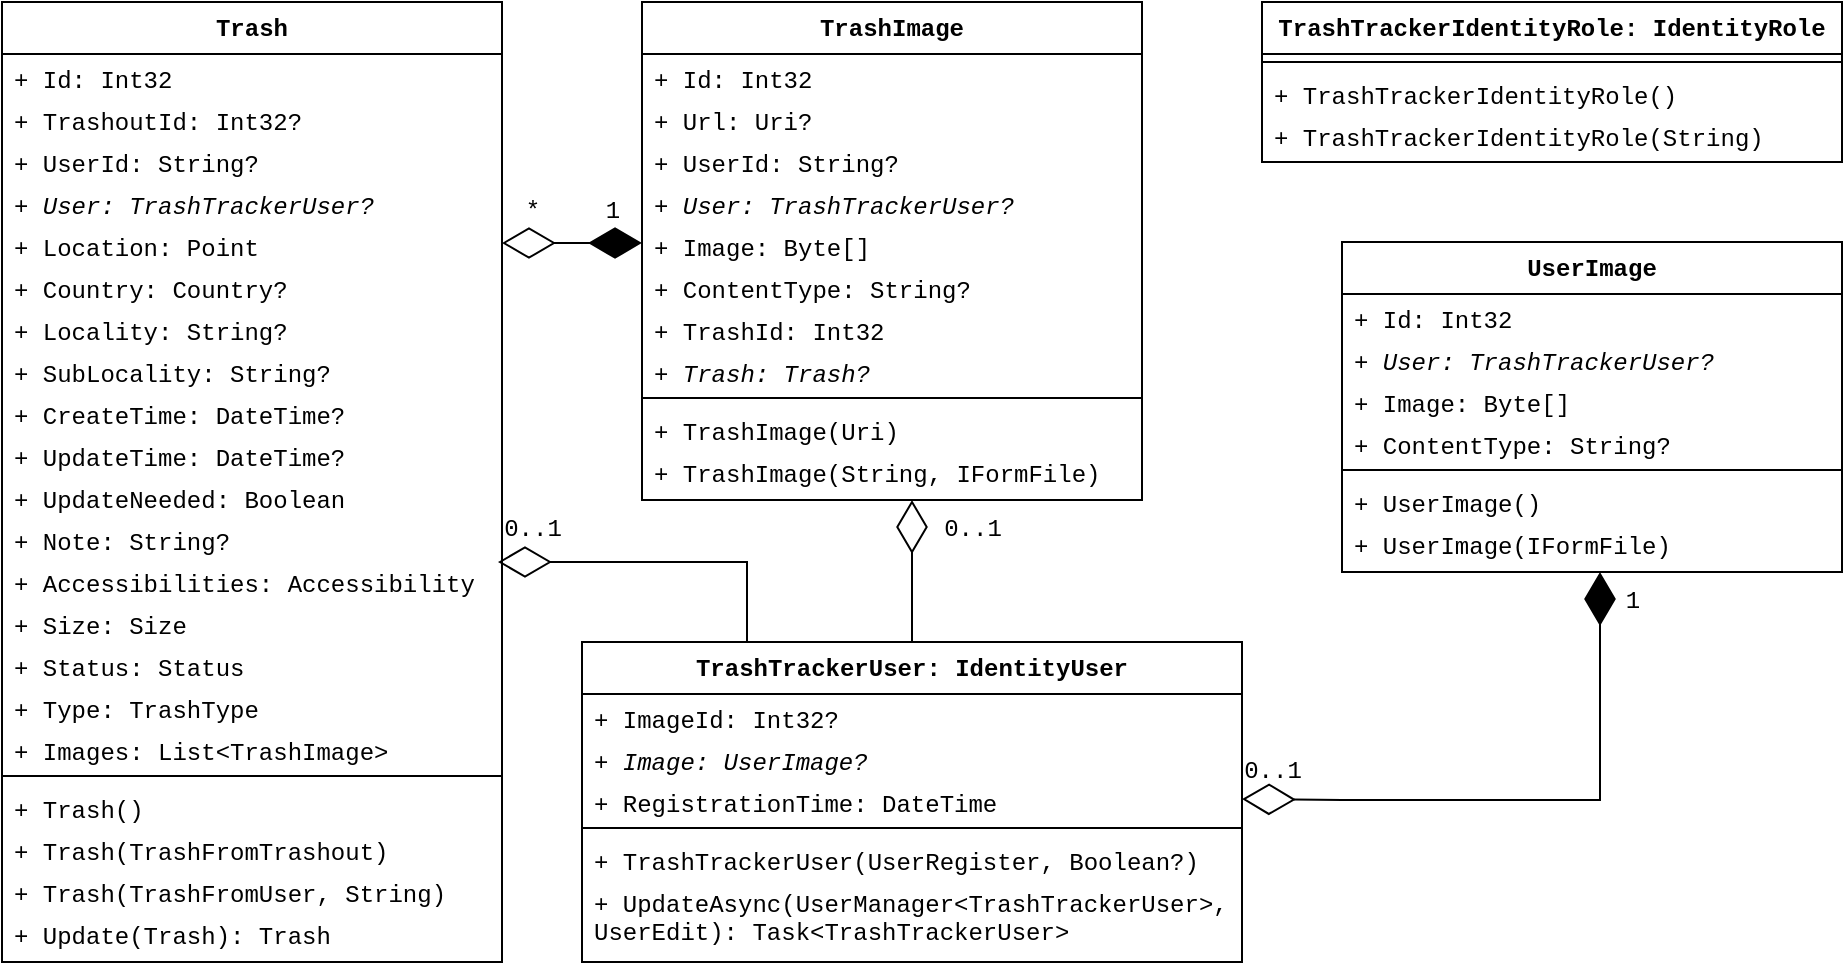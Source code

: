 <mxfile version="24.0.4" type="device">
  <diagram name="1 oldal" id="zpEHxqJ7aFmpVCDSmZnL">
    <mxGraphModel dx="1434" dy="884" grid="1" gridSize="10" guides="1" tooltips="1" connect="1" arrows="1" fold="1" page="1" pageScale="1" pageWidth="1600" pageHeight="900" math="0" shadow="0">
      <root>
        <mxCell id="0" />
        <mxCell id="1" parent="0" />
        <mxCell id="EptkZthwi0HHEVy2GmJ7-1" value="&lt;font&gt;Trash&lt;/font&gt;" style="swimlane;fontStyle=1;align=center;verticalAlign=top;childLayout=stackLayout;horizontal=1;startSize=26;horizontalStack=0;resizeParent=1;resizeParentMax=0;resizeLast=0;collapsible=1;marginBottom=0;whiteSpace=wrap;html=1;fontFamily=Courier New;fillColor=none;" vertex="1" parent="1">
          <mxGeometry x="40" y="40" width="250" height="480" as="geometry" />
        </mxCell>
        <mxCell id="EptkZthwi0HHEVy2GmJ7-2" value="+ Id: Int32" style="text;strokeColor=none;fillColor=none;align=left;verticalAlign=top;spacingLeft=4;spacingRight=4;overflow=hidden;rotatable=0;points=[[0,0.5],[1,0.5]];portConstraint=eastwest;whiteSpace=wrap;html=1;fontFamily=Courier New;" vertex="1" parent="EptkZthwi0HHEVy2GmJ7-1">
          <mxGeometry y="26" width="250" height="21" as="geometry" />
        </mxCell>
        <mxCell id="EptkZthwi0HHEVy2GmJ7-8" value="+ TrashoutId: Int32?" style="text;strokeColor=none;fillColor=none;align=left;verticalAlign=top;spacingLeft=4;spacingRight=4;overflow=hidden;rotatable=0;points=[[0,0.5],[1,0.5]];portConstraint=eastwest;whiteSpace=wrap;html=1;fontFamily=Courier New;" vertex="1" parent="EptkZthwi0HHEVy2GmJ7-1">
          <mxGeometry y="47" width="250" height="21" as="geometry" />
        </mxCell>
        <mxCell id="EptkZthwi0HHEVy2GmJ7-9" value="+ UserId: String?&lt;div&gt;&lt;br&gt;&lt;/div&gt;" style="text;strokeColor=none;fillColor=none;align=left;verticalAlign=top;spacingLeft=4;spacingRight=4;overflow=hidden;rotatable=0;points=[[0,0.5],[1,0.5]];portConstraint=eastwest;whiteSpace=wrap;html=1;fontFamily=Courier New;" vertex="1" parent="EptkZthwi0HHEVy2GmJ7-1">
          <mxGeometry y="68" width="250" height="21" as="geometry" />
        </mxCell>
        <mxCell id="EptkZthwi0HHEVy2GmJ7-10" value="+ User: TrashTrackerUser?" style="text;strokeColor=none;fillColor=none;align=left;verticalAlign=top;spacingLeft=4;spacingRight=4;overflow=hidden;rotatable=0;points=[[0,0.5],[1,0.5]];portConstraint=eastwest;whiteSpace=wrap;html=1;fontFamily=Courier New;fontStyle=2" vertex="1" parent="EptkZthwi0HHEVy2GmJ7-1">
          <mxGeometry y="89" width="250" height="21" as="geometry" />
        </mxCell>
        <mxCell id="EptkZthwi0HHEVy2GmJ7-11" value="+ Location: Point" style="text;strokeColor=none;fillColor=none;align=left;verticalAlign=top;spacingLeft=4;spacingRight=4;overflow=hidden;rotatable=0;points=[[0,0.5],[1,0.5]];portConstraint=eastwest;whiteSpace=wrap;html=1;fontFamily=Courier New;" vertex="1" parent="EptkZthwi0HHEVy2GmJ7-1">
          <mxGeometry y="110" width="250" height="21" as="geometry" />
        </mxCell>
        <mxCell id="EptkZthwi0HHEVy2GmJ7-12" value="+ Country: Country?" style="text;strokeColor=none;fillColor=none;align=left;verticalAlign=top;spacingLeft=4;spacingRight=4;overflow=hidden;rotatable=0;points=[[0,0.5],[1,0.5]];portConstraint=eastwest;whiteSpace=wrap;html=1;fontFamily=Courier New;" vertex="1" parent="EptkZthwi0HHEVy2GmJ7-1">
          <mxGeometry y="131" width="250" height="21" as="geometry" />
        </mxCell>
        <mxCell id="EptkZthwi0HHEVy2GmJ7-13" value="+ Locality: String?" style="text;strokeColor=none;fillColor=none;align=left;verticalAlign=top;spacingLeft=4;spacingRight=4;overflow=hidden;rotatable=0;points=[[0,0.5],[1,0.5]];portConstraint=eastwest;whiteSpace=wrap;html=1;fontFamily=Courier New;" vertex="1" parent="EptkZthwi0HHEVy2GmJ7-1">
          <mxGeometry y="152" width="250" height="21" as="geometry" />
        </mxCell>
        <mxCell id="EptkZthwi0HHEVy2GmJ7-14" value="+ SubLocality: String?" style="text;strokeColor=none;fillColor=none;align=left;verticalAlign=top;spacingLeft=4;spacingRight=4;overflow=hidden;rotatable=0;points=[[0,0.5],[1,0.5]];portConstraint=eastwest;whiteSpace=wrap;html=1;fontFamily=Courier New;" vertex="1" parent="EptkZthwi0HHEVy2GmJ7-1">
          <mxGeometry y="173" width="250" height="21" as="geometry" />
        </mxCell>
        <mxCell id="EptkZthwi0HHEVy2GmJ7-15" value="+ CreateTime: DateTime?" style="text;strokeColor=none;fillColor=none;align=left;verticalAlign=top;spacingLeft=4;spacingRight=4;overflow=hidden;rotatable=0;points=[[0,0.5],[1,0.5]];portConstraint=eastwest;whiteSpace=wrap;html=1;fontFamily=Courier New;" vertex="1" parent="EptkZthwi0HHEVy2GmJ7-1">
          <mxGeometry y="194" width="250" height="21" as="geometry" />
        </mxCell>
        <mxCell id="EptkZthwi0HHEVy2GmJ7-16" value="+ UpdateTime: DateTime?" style="text;strokeColor=none;fillColor=none;align=left;verticalAlign=top;spacingLeft=4;spacingRight=4;overflow=hidden;rotatable=0;points=[[0,0.5],[1,0.5]];portConstraint=eastwest;whiteSpace=wrap;html=1;fontFamily=Courier New;" vertex="1" parent="EptkZthwi0HHEVy2GmJ7-1">
          <mxGeometry y="215" width="250" height="21" as="geometry" />
        </mxCell>
        <mxCell id="EptkZthwi0HHEVy2GmJ7-17" value="+ UpdateNeeded: Boolean" style="text;strokeColor=none;fillColor=none;align=left;verticalAlign=top;spacingLeft=4;spacingRight=4;overflow=hidden;rotatable=0;points=[[0,0.5],[1,0.5]];portConstraint=eastwest;whiteSpace=wrap;html=1;fontFamily=Courier New;" vertex="1" parent="EptkZthwi0HHEVy2GmJ7-1">
          <mxGeometry y="236" width="250" height="21" as="geometry" />
        </mxCell>
        <mxCell id="EptkZthwi0HHEVy2GmJ7-18" value="+ Note: String?" style="text;strokeColor=none;fillColor=none;align=left;verticalAlign=top;spacingLeft=4;spacingRight=4;overflow=hidden;rotatable=0;points=[[0,0.5],[1,0.5]];portConstraint=eastwest;whiteSpace=wrap;html=1;fontFamily=Courier New;" vertex="1" parent="EptkZthwi0HHEVy2GmJ7-1">
          <mxGeometry y="257" width="250" height="21" as="geometry" />
        </mxCell>
        <mxCell id="EptkZthwi0HHEVy2GmJ7-19" value="+ Accessibilities: Accessibility" style="text;strokeColor=none;fillColor=none;align=left;verticalAlign=top;spacingLeft=4;spacingRight=4;overflow=hidden;rotatable=0;points=[[0,0.5],[1,0.5]];portConstraint=eastwest;whiteSpace=wrap;html=1;fontFamily=Courier New;" vertex="1" parent="EptkZthwi0HHEVy2GmJ7-1">
          <mxGeometry y="278" width="250" height="21" as="geometry" />
        </mxCell>
        <mxCell id="EptkZthwi0HHEVy2GmJ7-20" value="+ Size: Size" style="text;strokeColor=none;fillColor=none;align=left;verticalAlign=top;spacingLeft=4;spacingRight=4;overflow=hidden;rotatable=0;points=[[0,0.5],[1,0.5]];portConstraint=eastwest;whiteSpace=wrap;html=1;fontFamily=Courier New;" vertex="1" parent="EptkZthwi0HHEVy2GmJ7-1">
          <mxGeometry y="299" width="250" height="21" as="geometry" />
        </mxCell>
        <mxCell id="EptkZthwi0HHEVy2GmJ7-21" value="+ Status: Status" style="text;strokeColor=none;fillColor=none;align=left;verticalAlign=top;spacingLeft=4;spacingRight=4;overflow=hidden;rotatable=0;points=[[0,0.5],[1,0.5]];portConstraint=eastwest;whiteSpace=wrap;html=1;fontFamily=Courier New;" vertex="1" parent="EptkZthwi0HHEVy2GmJ7-1">
          <mxGeometry y="320" width="250" height="21" as="geometry" />
        </mxCell>
        <mxCell id="EptkZthwi0HHEVy2GmJ7-22" value="+ Type: TrashType" style="text;strokeColor=none;fillColor=none;align=left;verticalAlign=top;spacingLeft=4;spacingRight=4;overflow=hidden;rotatable=0;points=[[0,0.5],[1,0.5]];portConstraint=eastwest;whiteSpace=wrap;html=1;fontFamily=Courier New;" vertex="1" parent="EptkZthwi0HHEVy2GmJ7-1">
          <mxGeometry y="341" width="250" height="21" as="geometry" />
        </mxCell>
        <mxCell id="EptkZthwi0HHEVy2GmJ7-23" value="+ Images: List&amp;lt;TrashImage&amp;gt;" style="text;strokeColor=none;fillColor=none;align=left;verticalAlign=top;spacingLeft=4;spacingRight=4;overflow=hidden;rotatable=0;points=[[0,0.5],[1,0.5]];portConstraint=eastwest;whiteSpace=wrap;html=1;fontFamily=Courier New;" vertex="1" parent="EptkZthwi0HHEVy2GmJ7-1">
          <mxGeometry y="362" width="250" height="21" as="geometry" />
        </mxCell>
        <mxCell id="EptkZthwi0HHEVy2GmJ7-3" value="" style="line;strokeWidth=1;fillColor=none;align=left;verticalAlign=middle;spacingTop=-1;spacingLeft=3;spacingRight=3;rotatable=0;labelPosition=right;points=[];portConstraint=eastwest;strokeColor=inherit;" vertex="1" parent="EptkZthwi0HHEVy2GmJ7-1">
          <mxGeometry y="383" width="250" height="8" as="geometry" />
        </mxCell>
        <mxCell id="EptkZthwi0HHEVy2GmJ7-4" value="+ Trash()" style="text;strokeColor=none;fillColor=none;align=left;verticalAlign=top;spacingLeft=4;spacingRight=4;overflow=hidden;rotatable=0;points=[[0,0.5],[1,0.5]];portConstraint=eastwest;whiteSpace=wrap;html=1;fontFamily=Courier New;" vertex="1" parent="EptkZthwi0HHEVy2GmJ7-1">
          <mxGeometry y="391" width="250" height="21" as="geometry" />
        </mxCell>
        <mxCell id="EptkZthwi0HHEVy2GmJ7-5" value="+ Trash(TrashFromTrashout)" style="text;strokeColor=none;fillColor=none;align=left;verticalAlign=top;spacingLeft=4;spacingRight=4;overflow=hidden;rotatable=0;points=[[0,0.5],[1,0.5]];portConstraint=eastwest;whiteSpace=wrap;html=1;fontFamily=Courier New;" vertex="1" parent="EptkZthwi0HHEVy2GmJ7-1">
          <mxGeometry y="412" width="250" height="21" as="geometry" />
        </mxCell>
        <mxCell id="EptkZthwi0HHEVy2GmJ7-6" value="+ Trash(TrashFromUser, String)" style="text;strokeColor=none;fillColor=none;align=left;verticalAlign=top;spacingLeft=4;spacingRight=4;overflow=hidden;rotatable=0;points=[[0,0.5],[1,0.5]];portConstraint=eastwest;whiteSpace=wrap;html=1;fontFamily=Courier New;" vertex="1" parent="EptkZthwi0HHEVy2GmJ7-1">
          <mxGeometry y="433" width="250" height="21" as="geometry" />
        </mxCell>
        <mxCell id="EptkZthwi0HHEVy2GmJ7-7" value="+ Update(Trash): Trash" style="text;strokeColor=none;fillColor=none;align=left;verticalAlign=top;spacingLeft=4;spacingRight=4;overflow=hidden;rotatable=0;points=[[0,0.5],[1,0.5]];portConstraint=eastwest;whiteSpace=wrap;html=1;fontFamily=Courier New;" vertex="1" parent="EptkZthwi0HHEVy2GmJ7-1">
          <mxGeometry y="454" width="250" height="26" as="geometry" />
        </mxCell>
        <mxCell id="EptkZthwi0HHEVy2GmJ7-24" value="&lt;font&gt;TrashImage&lt;/font&gt;" style="swimlane;fontStyle=1;align=center;verticalAlign=top;childLayout=stackLayout;horizontal=1;startSize=26;horizontalStack=0;resizeParent=1;resizeParentMax=0;resizeLast=0;collapsible=1;marginBottom=0;whiteSpace=wrap;html=1;fontFamily=Courier New;fillColor=none;" vertex="1" parent="1">
          <mxGeometry x="360" y="40" width="250" height="249" as="geometry" />
        </mxCell>
        <mxCell id="EptkZthwi0HHEVy2GmJ7-25" value="+ Id: Int32" style="text;strokeColor=none;fillColor=none;align=left;verticalAlign=top;spacingLeft=4;spacingRight=4;overflow=hidden;rotatable=0;points=[[0,0.5],[1,0.5]];portConstraint=eastwest;whiteSpace=wrap;html=1;fontFamily=Courier New;" vertex="1" parent="EptkZthwi0HHEVy2GmJ7-24">
          <mxGeometry y="26" width="250" height="21" as="geometry" />
        </mxCell>
        <mxCell id="EptkZthwi0HHEVy2GmJ7-26" value="+ Url: Uri?" style="text;strokeColor=none;fillColor=none;align=left;verticalAlign=top;spacingLeft=4;spacingRight=4;overflow=hidden;rotatable=0;points=[[0,0.5],[1,0.5]];portConstraint=eastwest;whiteSpace=wrap;html=1;fontFamily=Courier New;" vertex="1" parent="EptkZthwi0HHEVy2GmJ7-24">
          <mxGeometry y="47" width="250" height="21" as="geometry" />
        </mxCell>
        <mxCell id="EptkZthwi0HHEVy2GmJ7-27" value="+ UserId: String?&lt;div&gt;&lt;br&gt;&lt;/div&gt;" style="text;strokeColor=none;fillColor=none;align=left;verticalAlign=top;spacingLeft=4;spacingRight=4;overflow=hidden;rotatable=0;points=[[0,0.5],[1,0.5]];portConstraint=eastwest;whiteSpace=wrap;html=1;fontFamily=Courier New;" vertex="1" parent="EptkZthwi0HHEVy2GmJ7-24">
          <mxGeometry y="68" width="250" height="21" as="geometry" />
        </mxCell>
        <mxCell id="EptkZthwi0HHEVy2GmJ7-28" value="+ User: TrashTrackerUser?" style="text;strokeColor=none;fillColor=none;align=left;verticalAlign=top;spacingLeft=4;spacingRight=4;overflow=hidden;rotatable=0;points=[[0,0.5],[1,0.5]];portConstraint=eastwest;whiteSpace=wrap;html=1;fontFamily=Courier New;fontStyle=2" vertex="1" parent="EptkZthwi0HHEVy2GmJ7-24">
          <mxGeometry y="89" width="250" height="21" as="geometry" />
        </mxCell>
        <mxCell id="EptkZthwi0HHEVy2GmJ7-29" value="+ Image: Byte[]" style="text;strokeColor=none;fillColor=none;align=left;verticalAlign=top;spacingLeft=4;spacingRight=4;overflow=hidden;rotatable=0;points=[[0,0.5],[1,0.5]];portConstraint=eastwest;whiteSpace=wrap;html=1;fontFamily=Courier New;" vertex="1" parent="EptkZthwi0HHEVy2GmJ7-24">
          <mxGeometry y="110" width="250" height="21" as="geometry" />
        </mxCell>
        <mxCell id="EptkZthwi0HHEVy2GmJ7-30" value="+ ContentType: String?" style="text;strokeColor=none;fillColor=none;align=left;verticalAlign=top;spacingLeft=4;spacingRight=4;overflow=hidden;rotatable=0;points=[[0,0.5],[1,0.5]];portConstraint=eastwest;whiteSpace=wrap;html=1;fontFamily=Courier New;" vertex="1" parent="EptkZthwi0HHEVy2GmJ7-24">
          <mxGeometry y="131" width="250" height="21" as="geometry" />
        </mxCell>
        <mxCell id="EptkZthwi0HHEVy2GmJ7-31" value="+ TrashId: Int32" style="text;strokeColor=none;fillColor=none;align=left;verticalAlign=top;spacingLeft=4;spacingRight=4;overflow=hidden;rotatable=0;points=[[0,0.5],[1,0.5]];portConstraint=eastwest;whiteSpace=wrap;html=1;fontFamily=Courier New;" vertex="1" parent="EptkZthwi0HHEVy2GmJ7-24">
          <mxGeometry y="152" width="250" height="21" as="geometry" />
        </mxCell>
        <mxCell id="EptkZthwi0HHEVy2GmJ7-32" value="+ Trash: Trash?" style="text;strokeColor=none;fillColor=none;align=left;verticalAlign=top;spacingLeft=4;spacingRight=4;overflow=hidden;rotatable=0;points=[[0,0.5],[1,0.5]];portConstraint=eastwest;whiteSpace=wrap;html=1;fontFamily=Courier New;fontStyle=2" vertex="1" parent="EptkZthwi0HHEVy2GmJ7-24">
          <mxGeometry y="173" width="250" height="21" as="geometry" />
        </mxCell>
        <mxCell id="EptkZthwi0HHEVy2GmJ7-42" value="" style="line;strokeWidth=1;fillColor=none;align=left;verticalAlign=middle;spacingTop=-1;spacingLeft=3;spacingRight=3;rotatable=0;labelPosition=right;points=[];portConstraint=eastwest;strokeColor=inherit;" vertex="1" parent="EptkZthwi0HHEVy2GmJ7-24">
          <mxGeometry y="194" width="250" height="8" as="geometry" />
        </mxCell>
        <mxCell id="EptkZthwi0HHEVy2GmJ7-44" value="+ TrashImage(Uri)" style="text;strokeColor=none;fillColor=none;align=left;verticalAlign=top;spacingLeft=4;spacingRight=4;overflow=hidden;rotatable=0;points=[[0,0.5],[1,0.5]];portConstraint=eastwest;whiteSpace=wrap;html=1;fontFamily=Courier New;" vertex="1" parent="EptkZthwi0HHEVy2GmJ7-24">
          <mxGeometry y="202" width="250" height="21" as="geometry" />
        </mxCell>
        <mxCell id="EptkZthwi0HHEVy2GmJ7-46" value="+ TrashImage(String, IFormFile)" style="text;strokeColor=none;fillColor=none;align=left;verticalAlign=top;spacingLeft=4;spacingRight=4;overflow=hidden;rotatable=0;points=[[0,0.5],[1,0.5]];portConstraint=eastwest;whiteSpace=wrap;html=1;fontFamily=Courier New;" vertex="1" parent="EptkZthwi0HHEVy2GmJ7-24">
          <mxGeometry y="223" width="250" height="26" as="geometry" />
        </mxCell>
        <mxCell id="EptkZthwi0HHEVy2GmJ7-95" style="edgeStyle=orthogonalEdgeStyle;rounded=0;orthogonalLoop=1;jettySize=auto;html=1;exitX=0.5;exitY=0;exitDx=0;exitDy=0;strokeColor=default;align=center;verticalAlign=middle;fontFamily=Helvetica;fontSize=11;fontColor=default;labelBackgroundColor=default;startSize=12;endArrow=diamondThin;endFill=0;endSize=24;" edge="1" parent="1" source="EptkZthwi0HHEVy2GmJ7-47" target="EptkZthwi0HHEVy2GmJ7-24">
          <mxGeometry relative="1" as="geometry">
            <Array as="points">
              <mxPoint x="495" y="330" />
              <mxPoint x="495" y="330" />
            </Array>
          </mxGeometry>
        </mxCell>
        <mxCell id="EptkZthwi0HHEVy2GmJ7-47" value="&lt;font&gt;TrashTrackerUser: IdentityUser&lt;/font&gt;" style="swimlane;fontStyle=1;align=center;verticalAlign=top;childLayout=stackLayout;horizontal=1;startSize=26;horizontalStack=0;resizeParent=1;resizeParentMax=0;resizeLast=0;collapsible=1;marginBottom=0;whiteSpace=wrap;html=1;fontFamily=Courier New;fillColor=none;" vertex="1" parent="1">
          <mxGeometry x="330" y="360" width="330" height="160" as="geometry" />
        </mxCell>
        <mxCell id="EptkZthwi0HHEVy2GmJ7-48" value="+ ImageId: Int32?" style="text;strokeColor=none;fillColor=none;align=left;verticalAlign=top;spacingLeft=4;spacingRight=4;overflow=hidden;rotatable=0;points=[[0,0.5],[1,0.5]];portConstraint=eastwest;whiteSpace=wrap;html=1;fontFamily=Courier New;" vertex="1" parent="EptkZthwi0HHEVy2GmJ7-47">
          <mxGeometry y="26" width="330" height="21" as="geometry" />
        </mxCell>
        <mxCell id="EptkZthwi0HHEVy2GmJ7-50" value="&lt;i&gt;+ Image: UserImage?&lt;/i&gt;" style="text;strokeColor=none;fillColor=none;align=left;verticalAlign=top;spacingLeft=4;spacingRight=4;overflow=hidden;rotatable=0;points=[[0,0.5],[1,0.5]];portConstraint=eastwest;whiteSpace=wrap;html=1;fontFamily=Courier New;" vertex="1" parent="EptkZthwi0HHEVy2GmJ7-47">
          <mxGeometry y="47" width="330" height="21" as="geometry" />
        </mxCell>
        <mxCell id="EptkZthwi0HHEVy2GmJ7-52" value="+ RegistrationTime: DateTime" style="text;strokeColor=none;fillColor=none;align=left;verticalAlign=top;spacingLeft=4;spacingRight=4;overflow=hidden;rotatable=0;points=[[0,0.5],[1,0.5]];portConstraint=eastwest;whiteSpace=wrap;html=1;fontFamily=Courier New;" vertex="1" parent="EptkZthwi0HHEVy2GmJ7-47">
          <mxGeometry y="68" width="330" height="21" as="geometry" />
        </mxCell>
        <mxCell id="EptkZthwi0HHEVy2GmJ7-65" value="" style="line;strokeWidth=1;fillColor=none;align=left;verticalAlign=middle;spacingTop=-1;spacingLeft=3;spacingRight=3;rotatable=0;labelPosition=right;points=[];portConstraint=eastwest;strokeColor=inherit;" vertex="1" parent="EptkZthwi0HHEVy2GmJ7-47">
          <mxGeometry y="89" width="330" height="8" as="geometry" />
        </mxCell>
        <mxCell id="EptkZthwi0HHEVy2GmJ7-67" value="+ TrashTrackerUser(UserRegister, Boolean?)" style="text;strokeColor=none;fillColor=none;align=left;verticalAlign=top;spacingLeft=4;spacingRight=4;overflow=hidden;rotatable=0;points=[[0,0.5],[1,0.5]];portConstraint=eastwest;whiteSpace=wrap;html=1;fontFamily=Courier New;" vertex="1" parent="EptkZthwi0HHEVy2GmJ7-47">
          <mxGeometry y="97" width="330" height="21" as="geometry" />
        </mxCell>
        <mxCell id="EptkZthwi0HHEVy2GmJ7-69" value="+ UpdateAsync(UserManager&amp;lt;TrashTrackerUser&amp;gt;, UserEdit): Task&amp;lt;TrashTrackerUser&amp;gt;" style="text;strokeColor=none;fillColor=none;align=left;verticalAlign=top;spacingLeft=4;spacingRight=4;overflow=hidden;rotatable=0;points=[[0,0.5],[1,0.5]];portConstraint=eastwest;whiteSpace=wrap;html=1;fontFamily=Courier New;" vertex="1" parent="EptkZthwi0HHEVy2GmJ7-47">
          <mxGeometry y="118" width="330" height="42" as="geometry" />
        </mxCell>
        <mxCell id="EptkZthwi0HHEVy2GmJ7-70" value="&lt;font&gt;UserImage&lt;/font&gt;" style="swimlane;fontStyle=1;align=center;verticalAlign=top;childLayout=stackLayout;horizontal=1;startSize=26;horizontalStack=0;resizeParent=1;resizeParentMax=0;resizeLast=0;collapsible=1;marginBottom=0;whiteSpace=wrap;html=1;fontFamily=Courier New;fillColor=none;" vertex="1" parent="1">
          <mxGeometry x="710" y="160" width="250" height="165" as="geometry" />
        </mxCell>
        <mxCell id="EptkZthwi0HHEVy2GmJ7-71" value="+ Id: Int32" style="text;strokeColor=none;fillColor=none;align=left;verticalAlign=top;spacingLeft=4;spacingRight=4;overflow=hidden;rotatable=0;points=[[0,0.5],[1,0.5]];portConstraint=eastwest;whiteSpace=wrap;html=1;fontFamily=Courier New;" vertex="1" parent="EptkZthwi0HHEVy2GmJ7-70">
          <mxGeometry y="26" width="250" height="21" as="geometry" />
        </mxCell>
        <mxCell id="EptkZthwi0HHEVy2GmJ7-74" value="+ User: TrashTrackerUser?" style="text;strokeColor=none;fillColor=none;align=left;verticalAlign=top;spacingLeft=4;spacingRight=4;overflow=hidden;rotatable=0;points=[[0,0.5],[1,0.5]];portConstraint=eastwest;whiteSpace=wrap;html=1;fontFamily=Courier New;fontStyle=2" vertex="1" parent="EptkZthwi0HHEVy2GmJ7-70">
          <mxGeometry y="47" width="250" height="21" as="geometry" />
        </mxCell>
        <mxCell id="EptkZthwi0HHEVy2GmJ7-75" value="+ Image: Byte[]" style="text;strokeColor=none;fillColor=none;align=left;verticalAlign=top;spacingLeft=4;spacingRight=4;overflow=hidden;rotatable=0;points=[[0,0.5],[1,0.5]];portConstraint=eastwest;whiteSpace=wrap;html=1;fontFamily=Courier New;" vertex="1" parent="EptkZthwi0HHEVy2GmJ7-70">
          <mxGeometry y="68" width="250" height="21" as="geometry" />
        </mxCell>
        <mxCell id="EptkZthwi0HHEVy2GmJ7-76" value="+ ContentType: String?" style="text;strokeColor=none;fillColor=none;align=left;verticalAlign=top;spacingLeft=4;spacingRight=4;overflow=hidden;rotatable=0;points=[[0,0.5],[1,0.5]];portConstraint=eastwest;whiteSpace=wrap;html=1;fontFamily=Courier New;" vertex="1" parent="EptkZthwi0HHEVy2GmJ7-70">
          <mxGeometry y="89" width="250" height="21" as="geometry" />
        </mxCell>
        <mxCell id="EptkZthwi0HHEVy2GmJ7-79" value="" style="line;strokeWidth=1;fillColor=none;align=left;verticalAlign=middle;spacingTop=-1;spacingLeft=3;spacingRight=3;rotatable=0;labelPosition=right;points=[];portConstraint=eastwest;strokeColor=inherit;" vertex="1" parent="EptkZthwi0HHEVy2GmJ7-70">
          <mxGeometry y="110" width="250" height="8" as="geometry" />
        </mxCell>
        <mxCell id="EptkZthwi0HHEVy2GmJ7-80" value="+&amp;nbsp;&lt;span style=&quot;text-align: center;&quot;&gt;UserImage&lt;/span&gt;()" style="text;strokeColor=none;fillColor=none;align=left;verticalAlign=top;spacingLeft=4;spacingRight=4;overflow=hidden;rotatable=0;points=[[0,0.5],[1,0.5]];portConstraint=eastwest;whiteSpace=wrap;html=1;fontFamily=Courier New;" vertex="1" parent="EptkZthwi0HHEVy2GmJ7-70">
          <mxGeometry y="118" width="250" height="21" as="geometry" />
        </mxCell>
        <mxCell id="EptkZthwi0HHEVy2GmJ7-81" value="+&amp;nbsp;&lt;span style=&quot;text-align: center;&quot;&gt;UserImage&lt;/span&gt;(IFormFile)" style="text;strokeColor=none;fillColor=none;align=left;verticalAlign=top;spacingLeft=4;spacingRight=4;overflow=hidden;rotatable=0;points=[[0,0.5],[1,0.5]];portConstraint=eastwest;whiteSpace=wrap;html=1;fontFamily=Courier New;" vertex="1" parent="EptkZthwi0HHEVy2GmJ7-70">
          <mxGeometry y="139" width="250" height="26" as="geometry" />
        </mxCell>
        <mxCell id="EptkZthwi0HHEVy2GmJ7-82" value="&lt;font&gt;TrashTrackerIdentityRole:&amp;nbsp;&lt;/font&gt;IdentityRole" style="swimlane;fontStyle=1;align=center;verticalAlign=top;childLayout=stackLayout;horizontal=1;startSize=26;horizontalStack=0;resizeParent=1;resizeParentMax=0;resizeLast=0;collapsible=1;marginBottom=0;whiteSpace=wrap;html=1;fontFamily=Courier New;fillColor=none;" vertex="1" parent="1">
          <mxGeometry x="670" y="40" width="290" height="80" as="geometry" />
        </mxCell>
        <mxCell id="EptkZthwi0HHEVy2GmJ7-86" value="" style="line;strokeWidth=1;fillColor=none;align=left;verticalAlign=middle;spacingTop=-1;spacingLeft=3;spacingRight=3;rotatable=0;labelPosition=right;points=[];portConstraint=eastwest;strokeColor=inherit;" vertex="1" parent="EptkZthwi0HHEVy2GmJ7-82">
          <mxGeometry y="26" width="290" height="8" as="geometry" />
        </mxCell>
        <mxCell id="EptkZthwi0HHEVy2GmJ7-87" value="+ TrashTrackerIdentityRole()" style="text;strokeColor=none;fillColor=none;align=left;verticalAlign=top;spacingLeft=4;spacingRight=4;overflow=hidden;rotatable=0;points=[[0,0.5],[1,0.5]];portConstraint=eastwest;whiteSpace=wrap;html=1;fontFamily=Courier New;" vertex="1" parent="EptkZthwi0HHEVy2GmJ7-82">
          <mxGeometry y="34" width="290" height="21" as="geometry" />
        </mxCell>
        <mxCell id="EptkZthwi0HHEVy2GmJ7-88" value="+ TrashTrackerIdentityRole(String)" style="text;strokeColor=none;fillColor=none;align=left;verticalAlign=top;spacingLeft=4;spacingRight=4;overflow=hidden;rotatable=0;points=[[0,0.5],[1,0.5]];portConstraint=eastwest;whiteSpace=wrap;html=1;fontFamily=Courier New;" vertex="1" parent="EptkZthwi0HHEVy2GmJ7-82">
          <mxGeometry y="55" width="290" height="25" as="geometry" />
        </mxCell>
        <mxCell id="EptkZthwi0HHEVy2GmJ7-90" style="edgeStyle=orthogonalEdgeStyle;rounded=0;orthogonalLoop=1;jettySize=auto;html=1;exitX=0;exitY=0.5;exitDx=0;exitDy=0;entryX=1;entryY=0.5;entryDx=0;entryDy=0;endArrow=diamondThin;endFill=0;startSize=24;endSize=24;startArrow=diamondThin;startFill=1;" edge="1" parent="1" source="EptkZthwi0HHEVy2GmJ7-29" target="EptkZthwi0HHEVy2GmJ7-11">
          <mxGeometry relative="1" as="geometry" />
        </mxCell>
        <mxCell id="EptkZthwi0HHEVy2GmJ7-92" value="*" style="text;html=1;align=center;verticalAlign=middle;resizable=0;points=[];autosize=1;strokeColor=none;fillColor=none;fontFamily=Courier New;" vertex="1" parent="1">
          <mxGeometry x="290" y="130" width="30" height="30" as="geometry" />
        </mxCell>
        <mxCell id="EptkZthwi0HHEVy2GmJ7-93" style="edgeStyle=orthogonalEdgeStyle;rounded=0;orthogonalLoop=1;jettySize=auto;html=1;exitX=0.25;exitY=0;exitDx=0;exitDy=0;entryX=0.992;entryY=0.095;entryDx=0;entryDy=0;entryPerimeter=0;strokeColor=default;align=center;verticalAlign=middle;fontFamily=Helvetica;fontSize=11;fontColor=default;labelBackgroundColor=default;startSize=12;endArrow=diamondThin;endFill=0;endSize=24;" edge="1" parent="1" source="EptkZthwi0HHEVy2GmJ7-47" target="EptkZthwi0HHEVy2GmJ7-19">
          <mxGeometry relative="1" as="geometry" />
        </mxCell>
        <mxCell id="EptkZthwi0HHEVy2GmJ7-94" value="0..1" style="text;html=1;align=center;verticalAlign=middle;resizable=0;points=[];autosize=1;strokeColor=none;fillColor=none;fontFamily=Courier New;" vertex="1" parent="1">
          <mxGeometry x="280" y="289" width="50" height="30" as="geometry" />
        </mxCell>
        <mxCell id="EptkZthwi0HHEVy2GmJ7-96" value="0..1" style="text;html=1;align=center;verticalAlign=middle;resizable=0;points=[];autosize=1;strokeColor=none;fillColor=none;fontFamily=Courier New;" vertex="1" parent="1">
          <mxGeometry x="500" y="289" width="50" height="30" as="geometry" />
        </mxCell>
        <mxCell id="EptkZthwi0HHEVy2GmJ7-97" style="edgeStyle=orthogonalEdgeStyle;rounded=0;orthogonalLoop=1;jettySize=auto;html=1;entryX=1;entryY=0.5;entryDx=0;entryDy=0;strokeColor=default;align=center;verticalAlign=middle;fontFamily=Helvetica;fontSize=11;fontColor=default;labelBackgroundColor=default;startSize=24;endArrow=diamondThin;endFill=0;endSize=24;startArrow=diamondThin;startFill=1;exitX=0.516;exitY=1;exitDx=0;exitDy=0;exitPerimeter=0;" edge="1" parent="1" source="EptkZthwi0HHEVy2GmJ7-81" target="EptkZthwi0HHEVy2GmJ7-52">
          <mxGeometry relative="1" as="geometry">
            <mxPoint x="710" y="439" as="sourcePoint" />
            <Array as="points">
              <mxPoint x="839" y="439" />
              <mxPoint x="710" y="439" />
            </Array>
          </mxGeometry>
        </mxCell>
        <mxCell id="EptkZthwi0HHEVy2GmJ7-98" value="1" style="text;html=1;align=center;verticalAlign=middle;resizable=0;points=[];autosize=1;strokeColor=none;fillColor=none;fontFamily=Courier New;" vertex="1" parent="1">
          <mxGeometry x="840" y="325" width="30" height="30" as="geometry" />
        </mxCell>
        <mxCell id="EptkZthwi0HHEVy2GmJ7-99" value="0..1" style="text;html=1;align=center;verticalAlign=middle;resizable=0;points=[];autosize=1;strokeColor=none;fillColor=none;fontFamily=Courier New;" vertex="1" parent="1">
          <mxGeometry x="650" y="410" width="50" height="30" as="geometry" />
        </mxCell>
        <mxCell id="EptkZthwi0HHEVy2GmJ7-100" value="1" style="text;html=1;align=center;verticalAlign=middle;resizable=0;points=[];autosize=1;strokeColor=none;fillColor=none;fontFamily=Courier New;" vertex="1" parent="1">
          <mxGeometry x="330" y="130" width="30" height="30" as="geometry" />
        </mxCell>
      </root>
    </mxGraphModel>
  </diagram>
</mxfile>
